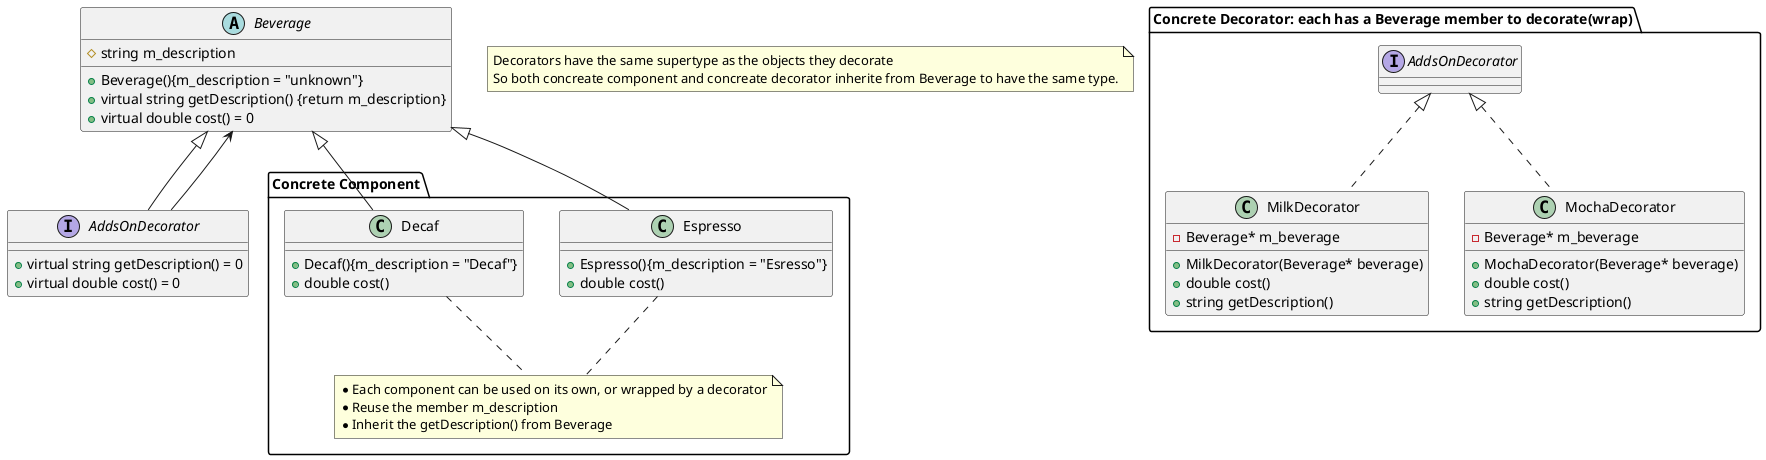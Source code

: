 @startuml Decorator Pattern

abstract Beverage{
    # string m_description 
    + Beverage(){m_description = "unknown"}
    + virtual string getDescription() {return m_description}
    + virtual double cost() = 0
}
note "Decorators have the same supertype as the objects they decorate\nSo both concreate component and concreate decorator inherite from Beverage to have the same type." as N3

Interface AddsOnDecorator{
    + virtual string getDescription() = 0
    + virtual double cost() = 0
}


Beverage <|-- AddsOnDecorator

' Each concrete decorator\n has a Beverage member to decorate(wrap)
Beverage <-- AddsOnDecorator


package "Concrete Component"{
class Espresso  {
    + Espresso(){m_description = "Esresso"}
    + double cost()
}

class Decaf {
    + Decaf(){m_description = "Decaf"}
    + double cost()
}

note "*Each component can be used on its own, or wrapped by a decorator\n*Reuse the member m_description\n*Inherit the getDescription() from Beverage" as N1
Decaf .. N1
Espresso .. N1
}

Beverage <|-- Espresso
Beverage <|-- Decaf
package "Concrete Decorator: each has a Beverage member to decorate(wrap)"{

class MilkDecorator implements AddsOnDecorator{
    - Beverage* m_beverage
    + MilkDecorator(Beverage* beverage)
    + double cost()
    + string getDescription()
}

class MochaDecorator implements AddsOnDecorator{
    - Beverage* m_beverage
    + MochaDecorator(Beverage* beverage)
    + double cost()
    + string getDescription()
}


}
@enduml